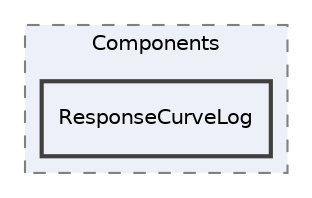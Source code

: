 digraph "Editor/UI/Components/Logger/Components/ResponseCurveLog"
{
 // LATEX_PDF_SIZE
  edge [fontname="Helvetica",fontsize="10",labelfontname="Helvetica",labelfontsize="10"];
  node [fontname="Helvetica",fontsize="10",shape=record];
  compound=true
  subgraph clusterdir_d899b16968b82f1505455141eb0c65da {
    graph [ bgcolor="#edf0f7", pencolor="grey50", style="filled,dashed,", label="Components", fontname="Helvetica", fontsize="10", URL="dir_d899b16968b82f1505455141eb0c65da.html"]
  dir_69a3bd0079b3d4bb414ef10881a92f5b [shape=box, label="ResponseCurveLog", style="filled,bold,", fillcolor="#edf0f7", color="grey25", URL="dir_69a3bd0079b3d4bb414ef10881a92f5b.html"];
  }
}
